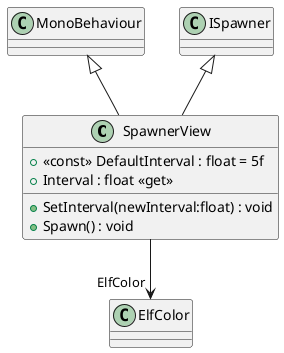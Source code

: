 @startuml
class SpawnerView {
    + <<const>> DefaultInterval : float = 5f
    + Interval : float <<get>>
    + SetInterval(newInterval:float) : void
    + Spawn() : void
}
MonoBehaviour <|-- SpawnerView
ISpawner <|-- SpawnerView
SpawnerView --> "ElfColor" ElfColor
@enduml
